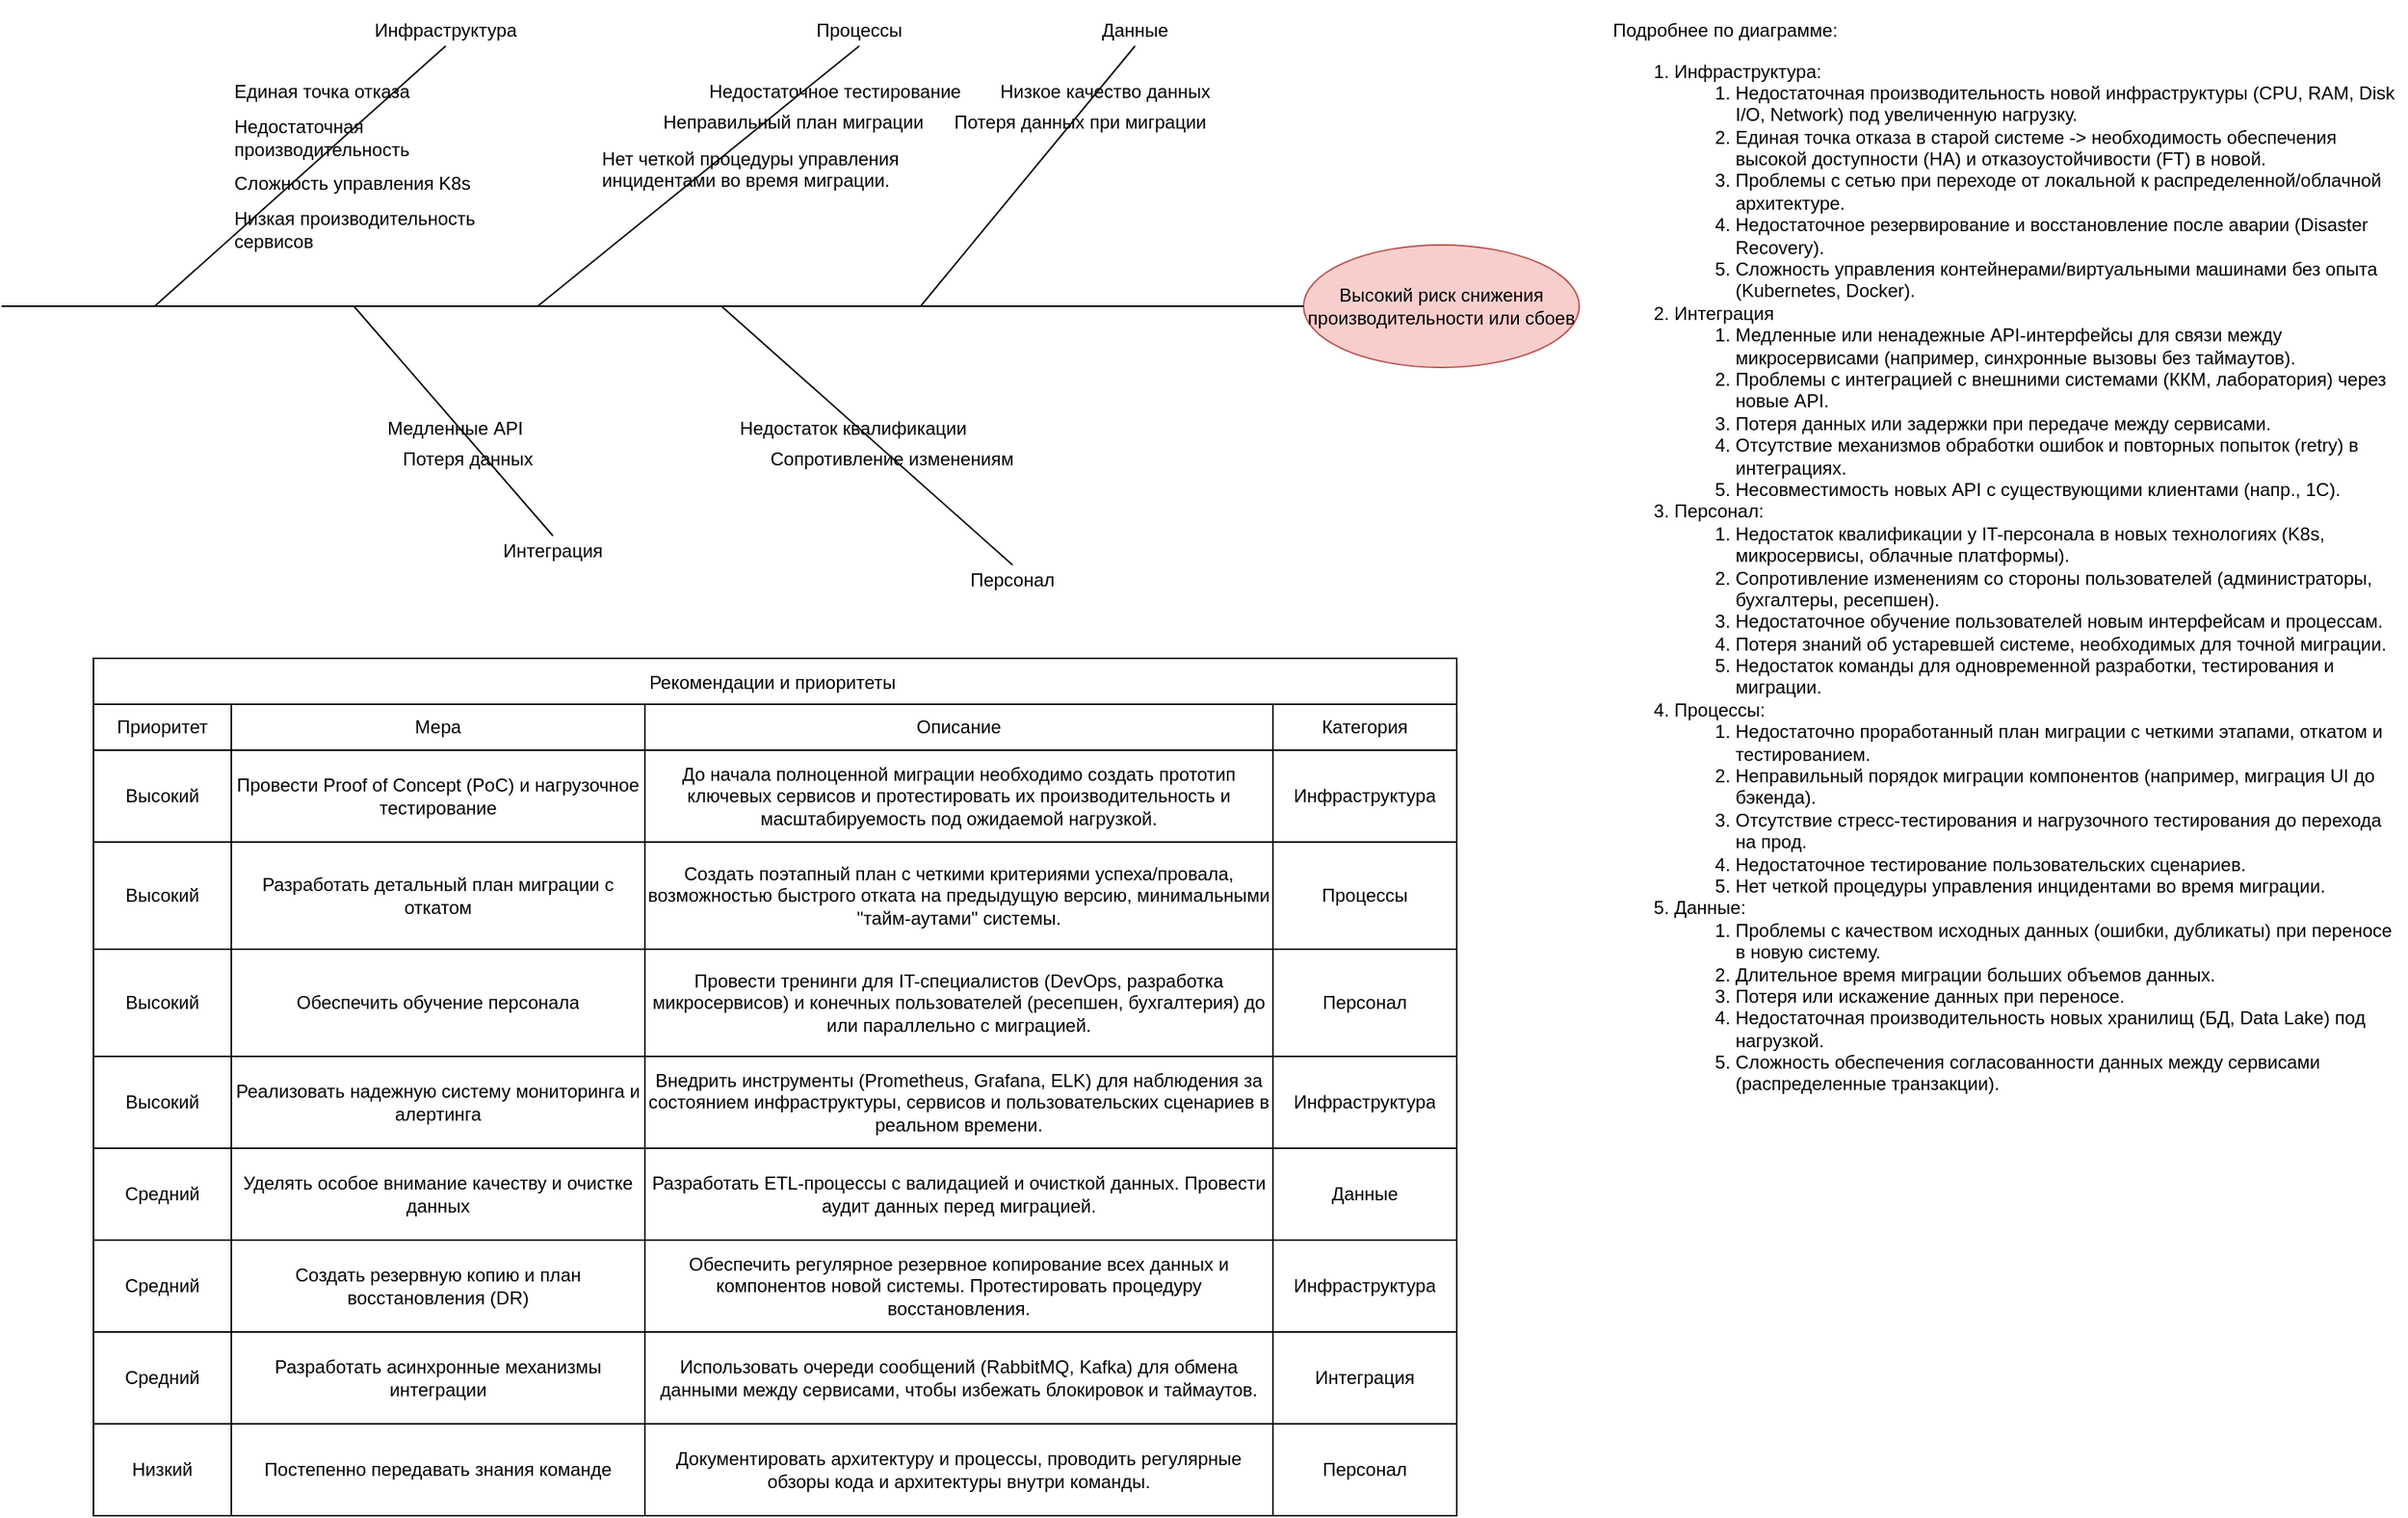 <mxfile version="27.0.9">
  <diagram name="Медикаменте DFD Уровень 0 - As-Is" id="zt_YC4gq5gb2jBFVroi1">
    <mxGraphModel dx="1968" dy="1304" grid="1" gridSize="10" guides="1" tooltips="1" connect="1" arrows="1" fold="1" page="1" pageScale="1" pageWidth="827" pageHeight="1169" math="0" shadow="0">
      <root>
        <mxCell id="0" />
        <mxCell id="1" parent="0" />
        <mxCell id="5ifu0JlBtwIxs7Ys6Q85-1" value="Высокий риск снижения производительности или сбоев" style="ellipse;whiteSpace=wrap;html=1;fillColor=#f8cecc;strokeColor=#b85450;" vertex="1" parent="1">
          <mxGeometry x="870" y="220" width="180" height="80" as="geometry" />
        </mxCell>
        <mxCell id="5ifu0JlBtwIxs7Ys6Q85-2" value="" style="endArrow=none;html=1;" edge="1" parent="1">
          <mxGeometry width="50" height="50" relative="1" as="geometry">
            <mxPoint x="20" y="260" as="sourcePoint" />
            <mxPoint x="870" y="260" as="targetPoint" />
          </mxGeometry>
        </mxCell>
        <mxCell id="5ifu0JlBtwIxs7Ys6Q85-3" value="" style="endArrow=none;html=1;entryX=0.5;entryY=1;entryDx=0;entryDy=0;" edge="1" parent="1" target="5ifu0JlBtwIxs7Ys6Q85-4">
          <mxGeometry width="50" height="50" relative="1" as="geometry">
            <mxPoint x="120" y="260" as="sourcePoint" />
            <mxPoint x="320" y="120" as="targetPoint" />
          </mxGeometry>
        </mxCell>
        <mxCell id="5ifu0JlBtwIxs7Ys6Q85-4" value="Инфраструктура" style="text;html=1;strokeColor=none;fillColor=none;align=center;verticalAlign=middle;whiteSpace=wrap;rounded=0;" vertex="1" parent="1">
          <mxGeometry x="260" y="70" width="100" height="20" as="geometry" />
        </mxCell>
        <mxCell id="5ifu0JlBtwIxs7Ys6Q85-5" value="Недостаточная производительность" style="text;html=1;strokeColor=none;fillColor=none;align=left;verticalAlign=middle;whiteSpace=wrap;rounded=0;" vertex="1" parent="1">
          <mxGeometry x="170" y="140" width="180" height="20" as="geometry" />
        </mxCell>
        <mxCell id="5ifu0JlBtwIxs7Ys6Q85-6" value="Единая точка отказа" style="text;html=1;strokeColor=none;fillColor=none;align=left;verticalAlign=middle;whiteSpace=wrap;rounded=0;" vertex="1" parent="1">
          <mxGeometry x="170" y="110" width="180" height="20" as="geometry" />
        </mxCell>
        <mxCell id="5ifu0JlBtwIxs7Ys6Q85-7" value="Сложность управления K8s" style="text;html=1;strokeColor=none;fillColor=none;align=left;verticalAlign=middle;whiteSpace=wrap;rounded=0;" vertex="1" parent="1">
          <mxGeometry x="170" y="170" width="180" height="20" as="geometry" />
        </mxCell>
        <mxCell id="5ifu0JlBtwIxs7Ys6Q85-10" value="Низкая производительность сервисов" style="text;html=1;strokeColor=none;fillColor=none;align=left;verticalAlign=middle;whiteSpace=wrap;rounded=0;" vertex="1" parent="1">
          <mxGeometry x="170" y="200" width="180" height="20" as="geometry" />
        </mxCell>
        <mxCell id="5ifu0JlBtwIxs7Ys6Q85-12" value="" style="endArrow=none;html=1;entryX=0.5;entryY=0;entryDx=0;entryDy=0;" edge="1" parent="1" target="5ifu0JlBtwIxs7Ys6Q85-13">
          <mxGeometry width="50" height="50" relative="1" as="geometry">
            <mxPoint x="250" y="260" as="sourcePoint" />
            <mxPoint x="380" y="380" as="targetPoint" />
          </mxGeometry>
        </mxCell>
        <mxCell id="5ifu0JlBtwIxs7Ys6Q85-13" value="Интеграция" style="text;html=1;strokeColor=none;fillColor=none;align=center;verticalAlign=middle;whiteSpace=wrap;rounded=0;" vertex="1" parent="1">
          <mxGeometry x="330" y="410" width="100" height="20" as="geometry" />
        </mxCell>
        <mxCell id="5ifu0JlBtwIxs7Ys6Q85-14" value="Медленные API" style="text;html=1;strokeColor=none;fillColor=none;align=left;verticalAlign=middle;whiteSpace=wrap;rounded=0;" vertex="1" parent="1">
          <mxGeometry x="270" y="330" width="180" height="20" as="geometry" />
        </mxCell>
        <mxCell id="5ifu0JlBtwIxs7Ys6Q85-15" value="Потеря данных" style="text;html=1;strokeColor=none;fillColor=none;align=left;verticalAlign=middle;whiteSpace=wrap;rounded=0;" vertex="1" parent="1">
          <mxGeometry x="280" y="350" width="180" height="20" as="geometry" />
        </mxCell>
        <mxCell id="5ifu0JlBtwIxs7Ys6Q85-16" value="" style="endArrow=none;html=1;entryX=0.5;entryY=0;entryDx=0;entryDy=0;" edge="1" parent="1" target="5ifu0JlBtwIxs7Ys6Q85-17">
          <mxGeometry width="50" height="50" relative="1" as="geometry">
            <mxPoint x="490" y="260" as="sourcePoint" />
            <mxPoint x="620" y="500" as="targetPoint" />
          </mxGeometry>
        </mxCell>
        <mxCell id="5ifu0JlBtwIxs7Ys6Q85-17" value="Персонал" style="text;html=1;strokeColor=none;fillColor=none;align=center;verticalAlign=middle;whiteSpace=wrap;rounded=0;" vertex="1" parent="1">
          <mxGeometry x="630" y="429" width="100" height="20" as="geometry" />
        </mxCell>
        <mxCell id="5ifu0JlBtwIxs7Ys6Q85-18" value="Недостаток квалификации" style="text;html=1;strokeColor=none;fillColor=none;align=left;verticalAlign=middle;whiteSpace=wrap;rounded=0;" vertex="1" parent="1">
          <mxGeometry x="500" y="330" width="180" height="20" as="geometry" />
        </mxCell>
        <mxCell id="5ifu0JlBtwIxs7Ys6Q85-19" value="Сопротивление изменениям" style="text;html=1;strokeColor=none;fillColor=none;align=left;verticalAlign=middle;whiteSpace=wrap;rounded=0;" vertex="1" parent="1">
          <mxGeometry x="520" y="350" width="180" height="20" as="geometry" />
        </mxCell>
        <mxCell id="5ifu0JlBtwIxs7Ys6Q85-20" value="" style="endArrow=none;html=1;entryX=0.5;entryY=1;entryDx=0;entryDy=0;" edge="1" parent="1" target="5ifu0JlBtwIxs7Ys6Q85-21">
          <mxGeometry width="50" height="50" relative="1" as="geometry">
            <mxPoint x="370" y="260" as="sourcePoint" />
            <mxPoint x="720" y="120" as="targetPoint" />
          </mxGeometry>
        </mxCell>
        <mxCell id="5ifu0JlBtwIxs7Ys6Q85-21" value="Процессы" style="text;html=1;strokeColor=none;fillColor=none;align=center;verticalAlign=middle;whiteSpace=wrap;rounded=0;" vertex="1" parent="1">
          <mxGeometry x="530" y="70" width="100" height="20" as="geometry" />
        </mxCell>
        <mxCell id="5ifu0JlBtwIxs7Ys6Q85-22" value="Неправильный план миграции" style="text;html=1;strokeColor=none;fillColor=none;align=left;verticalAlign=middle;whiteSpace=wrap;rounded=0;" vertex="1" parent="1">
          <mxGeometry x="450" y="130" width="180" height="20" as="geometry" />
        </mxCell>
        <mxCell id="5ifu0JlBtwIxs7Ys6Q85-23" value="Недостаточное тестирование" style="text;html=1;strokeColor=none;fillColor=none;align=left;verticalAlign=middle;whiteSpace=wrap;rounded=0;" vertex="1" parent="1">
          <mxGeometry x="480" y="110" width="180" height="20" as="geometry" />
        </mxCell>
        <mxCell id="5ifu0JlBtwIxs7Ys6Q85-24" value="" style="endArrow=none;html=1;entryX=0.5;entryY=1;entryDx=0;entryDy=0;" edge="1" parent="1" target="5ifu0JlBtwIxs7Ys6Q85-25">
          <mxGeometry width="50" height="50" relative="1" as="geometry">
            <mxPoint x="620" y="260" as="sourcePoint" />
            <mxPoint x="820" y="20" as="targetPoint" />
          </mxGeometry>
        </mxCell>
        <mxCell id="5ifu0JlBtwIxs7Ys6Q85-25" value="Данные" style="text;html=1;strokeColor=none;fillColor=none;align=center;verticalAlign=middle;whiteSpace=wrap;rounded=0;" vertex="1" parent="1">
          <mxGeometry x="710" y="70" width="100" height="20" as="geometry" />
        </mxCell>
        <mxCell id="5ifu0JlBtwIxs7Ys6Q85-26" value="Низкое качество данных" style="text;html=1;strokeColor=none;fillColor=none;align=left;verticalAlign=middle;whiteSpace=wrap;rounded=0;" vertex="1" parent="1">
          <mxGeometry x="670" y="110" width="180" height="20" as="geometry" />
        </mxCell>
        <mxCell id="5ifu0JlBtwIxs7Ys6Q85-27" value="Потеря данных при миграции" style="text;html=1;strokeColor=none;fillColor=none;align=left;verticalAlign=middle;whiteSpace=wrap;rounded=0;" vertex="1" parent="1">
          <mxGeometry x="640" y="130" width="180" height="20" as="geometry" />
        </mxCell>
        <mxCell id="5ifu0JlBtwIxs7Ys6Q85-30" value="Нет четкой процедуры управления инцидентами во время миграции." style="text;whiteSpace=wrap;" vertex="1" parent="1">
          <mxGeometry x="410" y="150" width="230" height="40" as="geometry" />
        </mxCell>
        <mxCell id="5ifu0JlBtwIxs7Ys6Q85-31" value="Подробнее по диаграмме:&lt;div&gt;&lt;ol&gt;&lt;li&gt;&lt;span style=&quot;background-color: transparent; color: light-dark(rgb(0, 0, 0), rgb(255, 255, 255));&quot;&gt;Инфраструктура:&lt;/span&gt;&lt;/li&gt;&lt;ol&gt;&lt;li&gt;Недостаточная производительность новой инфраструктуры (CPU, RAM, Disk I/O, Network) под увеличенную нагрузку.&lt;/li&gt;&lt;li&gt;Единая точка отказа в старой системе -&amp;gt; необходимость обеспечения высокой доступности (HA) и отказоустойчивости (FT) в новой.&lt;/li&gt;&lt;li&gt;Проблемы с сетью при переходе от локальной к распределенной/облачной архитектуре.&lt;/li&gt;&lt;li&gt;Недостаточное резервирование и восстановление после аварии (Disaster Recovery).&lt;/li&gt;&lt;li&gt;Сложность управления контейнерами/виртуальными машинами без опыта (Kubernetes, Docker).&lt;/li&gt;&lt;/ol&gt;&lt;li&gt;Интеграция&lt;/li&gt;&lt;ol&gt;&lt;li&gt;Медленные или ненадежные API-интерфейсы для связи между микросервисами (например, синхронные вызовы без таймаутов).&lt;/li&gt;&lt;li&gt;Проблемы с интеграцией с внешними системами (ККМ, лаборатория) через новые API.&lt;/li&gt;&lt;li&gt;Потеря данных или задержки при передаче между сервисами.&lt;/li&gt;&lt;li&gt;Отсутствие механизмов обработки ошибок и повторных попыток (retry) в интеграциях.&lt;/li&gt;&lt;li&gt;Несовместимость новых API с существующими клиентами (напр., 1С).&lt;/li&gt;&lt;/ol&gt;&lt;li&gt;Персонал:&lt;/li&gt;&lt;ol&gt;&lt;li&gt;Недостаток квалификации у IT-персонала в новых технологиях (K8s, микросервисы, облачные платформы).&lt;/li&gt;&lt;li&gt;Сопротивление изменениям со стороны пользователей (администраторы, бухгалтеры, ресепшен).&lt;/li&gt;&lt;li&gt;Недостаточное обучение пользователей новым интерфейсам и процессам.&lt;/li&gt;&lt;li&gt;Потеря знаний об устаревшей системе, необходимых для точной миграции.&lt;/li&gt;&lt;li&gt;Недостаток команды для одновременной разработки, тестирования и миграции.&lt;/li&gt;&lt;/ol&gt;&lt;li&gt;Процессы:&lt;/li&gt;&lt;ol&gt;&lt;li&gt;Недостаточно проработанный план миграции с четкими этапами, откатом и тестированием.&lt;/li&gt;&lt;li&gt;Неправильный порядок миграции компонентов (например, миграция UI до бэкенда).&lt;/li&gt;&lt;li&gt;Отсутствие стресс-тестирования и нагрузочного тестирования до перехода на прод.&lt;/li&gt;&lt;li&gt;Недостаточное тестирование пользовательских сценариев.&lt;/li&gt;&lt;li&gt;Нет четкой процедуры управления инцидентами во время миграции.&lt;/li&gt;&lt;/ol&gt;&lt;li&gt;Данные:&lt;/li&gt;&lt;ol&gt;&lt;li&gt;Проблемы с качеством исходных данных (ошибки, дубликаты) при переносе в новую систему.&lt;/li&gt;&lt;li&gt;Длительное время миграции больших объемов данных.&lt;/li&gt;&lt;li&gt;Потеря или искажение данных при переносе.&lt;/li&gt;&lt;li&gt;Недостаточная производительность новых хранилищ (БД, Data Lake) под нагрузкой.&lt;/li&gt;&lt;li&gt;Сложность обеспечения согласованности данных между сервисами (распределенные транзакции).&lt;/li&gt;&lt;/ol&gt;&lt;/ol&gt;&lt;/div&gt;" style="text;html=1;align=left;verticalAlign=middle;whiteSpace=wrap;rounded=0;" vertex="1" parent="1">
          <mxGeometry x="1070" y="60" width="520" height="740" as="geometry" />
        </mxCell>
        <mxCell id="5ifu0JlBtwIxs7Ys6Q85-34" value="Рекомендации и приоритеты " style="shape=table;startSize=30;container=1;collapsible=0;childLayout=tableLayout;strokeColor=default;fontSize=12;" vertex="1" parent="1">
          <mxGeometry x="80" y="490" width="890" height="560" as="geometry" />
        </mxCell>
        <mxCell id="5ifu0JlBtwIxs7Ys6Q85-35" value="" style="shape=tableRow;horizontal=0;startSize=0;swimlaneHead=0;swimlaneBody=0;strokeColor=inherit;top=0;left=0;bottom=0;right=0;collapsible=0;dropTarget=0;fillColor=none;points=[[0,0.5],[1,0.5]];portConstraint=eastwest;fontSize=12;" vertex="1" parent="5ifu0JlBtwIxs7Ys6Q85-34">
          <mxGeometry y="30" width="890" height="30" as="geometry" />
        </mxCell>
        <mxCell id="5ifu0JlBtwIxs7Ys6Q85-36" value="Приоритет" style="shape=partialRectangle;html=1;whiteSpace=wrap;connectable=0;strokeColor=inherit;overflow=hidden;fillColor=none;top=0;left=0;bottom=0;right=0;pointerEvents=1;fontSize=12;" vertex="1" parent="5ifu0JlBtwIxs7Ys6Q85-35">
          <mxGeometry width="90" height="30" as="geometry">
            <mxRectangle width="90" height="30" as="alternateBounds" />
          </mxGeometry>
        </mxCell>
        <mxCell id="5ifu0JlBtwIxs7Ys6Q85-37" value="Мера" style="shape=partialRectangle;html=1;whiteSpace=wrap;connectable=0;strokeColor=inherit;overflow=hidden;fillColor=none;top=0;left=0;bottom=0;right=0;pointerEvents=1;fontSize=12;" vertex="1" parent="5ifu0JlBtwIxs7Ys6Q85-35">
          <mxGeometry x="90" width="270" height="30" as="geometry">
            <mxRectangle width="270" height="30" as="alternateBounds" />
          </mxGeometry>
        </mxCell>
        <mxCell id="5ifu0JlBtwIxs7Ys6Q85-38" value="Описание" style="shape=partialRectangle;html=1;whiteSpace=wrap;connectable=0;strokeColor=inherit;overflow=hidden;fillColor=none;top=0;left=0;bottom=0;right=0;pointerEvents=1;fontSize=12;" vertex="1" parent="5ifu0JlBtwIxs7Ys6Q85-35">
          <mxGeometry x="360" width="410" height="30" as="geometry">
            <mxRectangle width="410" height="30" as="alternateBounds" />
          </mxGeometry>
        </mxCell>
        <mxCell id="5ifu0JlBtwIxs7Ys6Q85-59" value="Категория" style="shape=partialRectangle;html=1;whiteSpace=wrap;connectable=0;strokeColor=inherit;overflow=hidden;fillColor=none;top=0;left=0;bottom=0;right=0;pointerEvents=1;fontSize=12;" vertex="1" parent="5ifu0JlBtwIxs7Ys6Q85-35">
          <mxGeometry x="770" width="120" height="30" as="geometry">
            <mxRectangle width="120" height="30" as="alternateBounds" />
          </mxGeometry>
        </mxCell>
        <mxCell id="5ifu0JlBtwIxs7Ys6Q85-47" value="" style="shape=tableRow;horizontal=0;startSize=0;swimlaneHead=0;swimlaneBody=0;strokeColor=inherit;top=0;left=0;bottom=0;right=0;collapsible=0;dropTarget=0;fillColor=none;points=[[0,0.5],[1,0.5]];portConstraint=eastwest;fontSize=12;" vertex="1" parent="5ifu0JlBtwIxs7Ys6Q85-34">
          <mxGeometry y="60" width="890" height="60" as="geometry" />
        </mxCell>
        <mxCell id="5ifu0JlBtwIxs7Ys6Q85-48" value="Высокий" style="shape=partialRectangle;html=1;whiteSpace=wrap;connectable=0;strokeColor=inherit;overflow=hidden;fillColor=none;top=0;left=0;bottom=0;right=0;pointerEvents=1;fontSize=12;" vertex="1" parent="5ifu0JlBtwIxs7Ys6Q85-47">
          <mxGeometry width="90" height="60" as="geometry">
            <mxRectangle width="90" height="60" as="alternateBounds" />
          </mxGeometry>
        </mxCell>
        <mxCell id="5ifu0JlBtwIxs7Ys6Q85-49" value="&lt;div&gt;Провести Proof of Concept (PoC) и нагрузочное тестирование&lt;/div&gt;" style="shape=partialRectangle;html=1;whiteSpace=wrap;connectable=0;strokeColor=inherit;overflow=hidden;fillColor=none;top=0;left=0;bottom=0;right=0;pointerEvents=1;fontSize=12;" vertex="1" parent="5ifu0JlBtwIxs7Ys6Q85-47">
          <mxGeometry x="90" width="270" height="60" as="geometry">
            <mxRectangle width="270" height="60" as="alternateBounds" />
          </mxGeometry>
        </mxCell>
        <mxCell id="5ifu0JlBtwIxs7Ys6Q85-50" value="До начала полноценной миграции необходимо создать прототип ключевых сервисов и протестировать их производительность и масштабируемость под ожидаемой нагрузкой." style="shape=partialRectangle;html=1;whiteSpace=wrap;connectable=0;strokeColor=inherit;overflow=hidden;fillColor=none;top=0;left=0;bottom=0;right=0;pointerEvents=1;fontSize=12;" vertex="1" parent="5ifu0JlBtwIxs7Ys6Q85-47">
          <mxGeometry x="360" width="410" height="60" as="geometry">
            <mxRectangle width="410" height="60" as="alternateBounds" />
          </mxGeometry>
        </mxCell>
        <mxCell id="5ifu0JlBtwIxs7Ys6Q85-60" value="Инфраструктура" style="shape=partialRectangle;html=1;whiteSpace=wrap;connectable=0;strokeColor=inherit;overflow=hidden;fillColor=none;top=0;left=0;bottom=0;right=0;pointerEvents=1;fontSize=12;" vertex="1" parent="5ifu0JlBtwIxs7Ys6Q85-47">
          <mxGeometry x="770" width="120" height="60" as="geometry">
            <mxRectangle width="120" height="60" as="alternateBounds" />
          </mxGeometry>
        </mxCell>
        <mxCell id="5ifu0JlBtwIxs7Ys6Q85-39" value="" style="shape=tableRow;horizontal=0;startSize=0;swimlaneHead=0;swimlaneBody=0;strokeColor=inherit;top=0;left=0;bottom=0;right=0;collapsible=0;dropTarget=0;fillColor=none;points=[[0,0.5],[1,0.5]];portConstraint=eastwest;fontSize=12;" vertex="1" parent="5ifu0JlBtwIxs7Ys6Q85-34">
          <mxGeometry y="120" width="890" height="70" as="geometry" />
        </mxCell>
        <mxCell id="5ifu0JlBtwIxs7Ys6Q85-40" value="Высокий" style="shape=partialRectangle;html=1;whiteSpace=wrap;connectable=0;strokeColor=inherit;overflow=hidden;fillColor=none;top=0;left=0;bottom=0;right=0;pointerEvents=1;fontSize=12;" vertex="1" parent="5ifu0JlBtwIxs7Ys6Q85-39">
          <mxGeometry width="90" height="70" as="geometry">
            <mxRectangle width="90" height="70" as="alternateBounds" />
          </mxGeometry>
        </mxCell>
        <mxCell id="5ifu0JlBtwIxs7Ys6Q85-41" value="&lt;div&gt;Разработать детальный план миграции с откатом&lt;/div&gt;" style="shape=partialRectangle;html=1;whiteSpace=wrap;connectable=0;strokeColor=inherit;overflow=hidden;fillColor=none;top=0;left=0;bottom=0;right=0;pointerEvents=1;fontSize=12;" vertex="1" parent="5ifu0JlBtwIxs7Ys6Q85-39">
          <mxGeometry x="90" width="270" height="70" as="geometry">
            <mxRectangle width="270" height="70" as="alternateBounds" />
          </mxGeometry>
        </mxCell>
        <mxCell id="5ifu0JlBtwIxs7Ys6Q85-42" value="&lt;div&gt;Создать поэтапный план с четкими критериями успеха/провала, возможностью быстрого отката на предыдущую версию, минимальными &quot;тайм-аутами&quot; системы.&lt;/div&gt;" style="shape=partialRectangle;html=1;whiteSpace=wrap;connectable=0;strokeColor=inherit;overflow=hidden;fillColor=none;top=0;left=0;bottom=0;right=0;pointerEvents=1;fontSize=12;" vertex="1" parent="5ifu0JlBtwIxs7Ys6Q85-39">
          <mxGeometry x="360" width="410" height="70" as="geometry">
            <mxRectangle width="410" height="70" as="alternateBounds" />
          </mxGeometry>
        </mxCell>
        <mxCell id="5ifu0JlBtwIxs7Ys6Q85-61" value="Процессы" style="shape=partialRectangle;html=1;whiteSpace=wrap;connectable=0;strokeColor=inherit;overflow=hidden;fillColor=none;top=0;left=0;bottom=0;right=0;pointerEvents=1;fontSize=12;" vertex="1" parent="5ifu0JlBtwIxs7Ys6Q85-39">
          <mxGeometry x="770" width="120" height="70" as="geometry">
            <mxRectangle width="120" height="70" as="alternateBounds" />
          </mxGeometry>
        </mxCell>
        <mxCell id="5ifu0JlBtwIxs7Ys6Q85-43" value="" style="shape=tableRow;horizontal=0;startSize=0;swimlaneHead=0;swimlaneBody=0;strokeColor=inherit;top=0;left=0;bottom=0;right=0;collapsible=0;dropTarget=0;fillColor=none;points=[[0,0.5],[1,0.5]];portConstraint=eastwest;fontSize=12;" vertex="1" parent="5ifu0JlBtwIxs7Ys6Q85-34">
          <mxGeometry y="190" width="890" height="70" as="geometry" />
        </mxCell>
        <mxCell id="5ifu0JlBtwIxs7Ys6Q85-44" value="Высокий" style="shape=partialRectangle;html=1;whiteSpace=wrap;connectable=0;strokeColor=inherit;overflow=hidden;fillColor=none;top=0;left=0;bottom=0;right=0;pointerEvents=1;fontSize=12;" vertex="1" parent="5ifu0JlBtwIxs7Ys6Q85-43">
          <mxGeometry width="90" height="70" as="geometry">
            <mxRectangle width="90" height="70" as="alternateBounds" />
          </mxGeometry>
        </mxCell>
        <mxCell id="5ifu0JlBtwIxs7Ys6Q85-45" value="&lt;div&gt;Обеспечить обучение персонала&lt;/div&gt;" style="shape=partialRectangle;html=1;whiteSpace=wrap;connectable=0;strokeColor=inherit;overflow=hidden;fillColor=none;top=0;left=0;bottom=0;right=0;pointerEvents=1;fontSize=12;" vertex="1" parent="5ifu0JlBtwIxs7Ys6Q85-43">
          <mxGeometry x="90" width="270" height="70" as="geometry">
            <mxRectangle width="270" height="70" as="alternateBounds" />
          </mxGeometry>
        </mxCell>
        <mxCell id="5ifu0JlBtwIxs7Ys6Q85-46" value="&lt;div&gt;Провести тренинги для IT-специалистов (DevOps, разработка микросервисов) и конечных пользователей (ресепшен, бухгалтерия) до или параллельно с миграцией.&lt;/div&gt;" style="shape=partialRectangle;html=1;whiteSpace=wrap;connectable=0;strokeColor=inherit;overflow=hidden;fillColor=none;top=0;left=0;bottom=0;right=0;pointerEvents=1;fontSize=12;" vertex="1" parent="5ifu0JlBtwIxs7Ys6Q85-43">
          <mxGeometry x="360" width="410" height="70" as="geometry">
            <mxRectangle width="410" height="70" as="alternateBounds" />
          </mxGeometry>
        </mxCell>
        <mxCell id="5ifu0JlBtwIxs7Ys6Q85-62" value="Персонал" style="shape=partialRectangle;html=1;whiteSpace=wrap;connectable=0;strokeColor=inherit;overflow=hidden;fillColor=none;top=0;left=0;bottom=0;right=0;pointerEvents=1;fontSize=12;" vertex="1" parent="5ifu0JlBtwIxs7Ys6Q85-43">
          <mxGeometry x="770" width="120" height="70" as="geometry">
            <mxRectangle width="120" height="70" as="alternateBounds" />
          </mxGeometry>
        </mxCell>
        <mxCell id="5ifu0JlBtwIxs7Ys6Q85-63" value="" style="shape=tableRow;horizontal=0;startSize=0;swimlaneHead=0;swimlaneBody=0;strokeColor=inherit;top=0;left=0;bottom=0;right=0;collapsible=0;dropTarget=0;fillColor=none;points=[[0,0.5],[1,0.5]];portConstraint=eastwest;fontSize=12;" vertex="1" parent="5ifu0JlBtwIxs7Ys6Q85-34">
          <mxGeometry y="260" width="890" height="60" as="geometry" />
        </mxCell>
        <mxCell id="5ifu0JlBtwIxs7Ys6Q85-64" value="Высокий" style="shape=partialRectangle;html=1;whiteSpace=wrap;connectable=0;strokeColor=inherit;overflow=hidden;fillColor=none;top=0;left=0;bottom=0;right=0;pointerEvents=1;fontSize=12;" vertex="1" parent="5ifu0JlBtwIxs7Ys6Q85-63">
          <mxGeometry width="90" height="60" as="geometry">
            <mxRectangle width="90" height="60" as="alternateBounds" />
          </mxGeometry>
        </mxCell>
        <mxCell id="5ifu0JlBtwIxs7Ys6Q85-65" value="&lt;div&gt;Реализовать надежную систему мониторинга и алертинга&lt;/div&gt;" style="shape=partialRectangle;html=1;whiteSpace=wrap;connectable=0;strokeColor=inherit;overflow=hidden;fillColor=none;top=0;left=0;bottom=0;right=0;pointerEvents=1;fontSize=12;" vertex="1" parent="5ifu0JlBtwIxs7Ys6Q85-63">
          <mxGeometry x="90" width="270" height="60" as="geometry">
            <mxRectangle width="270" height="60" as="alternateBounds" />
          </mxGeometry>
        </mxCell>
        <mxCell id="5ifu0JlBtwIxs7Ys6Q85-66" value="&lt;div&gt;Внедрить инструменты (Prometheus, Grafana, ELK) для наблюдения за состоянием инфраструктуры, сервисов и пользовательских сценариев в реальном времени.&lt;/div&gt;" style="shape=partialRectangle;html=1;whiteSpace=wrap;connectable=0;strokeColor=inherit;overflow=hidden;fillColor=none;top=0;left=0;bottom=0;right=0;pointerEvents=1;fontSize=12;" vertex="1" parent="5ifu0JlBtwIxs7Ys6Q85-63">
          <mxGeometry x="360" width="410" height="60" as="geometry">
            <mxRectangle width="410" height="60" as="alternateBounds" />
          </mxGeometry>
        </mxCell>
        <mxCell id="5ifu0JlBtwIxs7Ys6Q85-67" value="Инфраструктура" style="shape=partialRectangle;html=1;whiteSpace=wrap;connectable=0;strokeColor=inherit;overflow=hidden;fillColor=none;top=0;left=0;bottom=0;right=0;pointerEvents=1;fontSize=12;" vertex="1" parent="5ifu0JlBtwIxs7Ys6Q85-63">
          <mxGeometry x="770" width="120" height="60" as="geometry">
            <mxRectangle width="120" height="60" as="alternateBounds" />
          </mxGeometry>
        </mxCell>
        <mxCell id="5ifu0JlBtwIxs7Ys6Q85-68" value="" style="shape=tableRow;horizontal=0;startSize=0;swimlaneHead=0;swimlaneBody=0;strokeColor=inherit;top=0;left=0;bottom=0;right=0;collapsible=0;dropTarget=0;fillColor=none;points=[[0,0.5],[1,0.5]];portConstraint=eastwest;fontSize=12;" vertex="1" parent="5ifu0JlBtwIxs7Ys6Q85-34">
          <mxGeometry y="320" width="890" height="60" as="geometry" />
        </mxCell>
        <mxCell id="5ifu0JlBtwIxs7Ys6Q85-69" value="Средний" style="shape=partialRectangle;html=1;whiteSpace=wrap;connectable=0;strokeColor=inherit;overflow=hidden;fillColor=none;top=0;left=0;bottom=0;right=0;pointerEvents=1;fontSize=12;" vertex="1" parent="5ifu0JlBtwIxs7Ys6Q85-68">
          <mxGeometry width="90" height="60" as="geometry">
            <mxRectangle width="90" height="60" as="alternateBounds" />
          </mxGeometry>
        </mxCell>
        <mxCell id="5ifu0JlBtwIxs7Ys6Q85-70" value="&lt;div&gt;Уделять особое внимание качеству и очистке данных&lt;/div&gt;" style="shape=partialRectangle;html=1;whiteSpace=wrap;connectable=0;strokeColor=inherit;overflow=hidden;fillColor=none;top=0;left=0;bottom=0;right=0;pointerEvents=1;fontSize=12;" vertex="1" parent="5ifu0JlBtwIxs7Ys6Q85-68">
          <mxGeometry x="90" width="270" height="60" as="geometry">
            <mxRectangle width="270" height="60" as="alternateBounds" />
          </mxGeometry>
        </mxCell>
        <mxCell id="5ifu0JlBtwIxs7Ys6Q85-71" value="&lt;div&gt;Разработать ETL-процессы с валидацией и очисткой данных. Провести аудит данных перед миграцией.&lt;/div&gt;" style="shape=partialRectangle;html=1;whiteSpace=wrap;connectable=0;strokeColor=inherit;overflow=hidden;fillColor=none;top=0;left=0;bottom=0;right=0;pointerEvents=1;fontSize=12;" vertex="1" parent="5ifu0JlBtwIxs7Ys6Q85-68">
          <mxGeometry x="360" width="410" height="60" as="geometry">
            <mxRectangle width="410" height="60" as="alternateBounds" />
          </mxGeometry>
        </mxCell>
        <mxCell id="5ifu0JlBtwIxs7Ys6Q85-72" value="Данные" style="shape=partialRectangle;html=1;whiteSpace=wrap;connectable=0;strokeColor=inherit;overflow=hidden;fillColor=none;top=0;left=0;bottom=0;right=0;pointerEvents=1;fontSize=12;" vertex="1" parent="5ifu0JlBtwIxs7Ys6Q85-68">
          <mxGeometry x="770" width="120" height="60" as="geometry">
            <mxRectangle width="120" height="60" as="alternateBounds" />
          </mxGeometry>
        </mxCell>
        <mxCell id="5ifu0JlBtwIxs7Ys6Q85-73" value="" style="shape=tableRow;horizontal=0;startSize=0;swimlaneHead=0;swimlaneBody=0;strokeColor=inherit;top=0;left=0;bottom=0;right=0;collapsible=0;dropTarget=0;fillColor=none;points=[[0,0.5],[1,0.5]];portConstraint=eastwest;fontSize=12;" vertex="1" parent="5ifu0JlBtwIxs7Ys6Q85-34">
          <mxGeometry y="380" width="890" height="60" as="geometry" />
        </mxCell>
        <mxCell id="5ifu0JlBtwIxs7Ys6Q85-74" value="Средний" style="shape=partialRectangle;html=1;whiteSpace=wrap;connectable=0;strokeColor=inherit;overflow=hidden;fillColor=none;top=0;left=0;bottom=0;right=0;pointerEvents=1;fontSize=12;" vertex="1" parent="5ifu0JlBtwIxs7Ys6Q85-73">
          <mxGeometry width="90" height="60" as="geometry">
            <mxRectangle width="90" height="60" as="alternateBounds" />
          </mxGeometry>
        </mxCell>
        <mxCell id="5ifu0JlBtwIxs7Ys6Q85-75" value="&lt;div&gt;Создать резервную копию и план восстановления (DR)&lt;/div&gt;" style="shape=partialRectangle;html=1;whiteSpace=wrap;connectable=0;strokeColor=inherit;overflow=hidden;fillColor=none;top=0;left=0;bottom=0;right=0;pointerEvents=1;fontSize=12;" vertex="1" parent="5ifu0JlBtwIxs7Ys6Q85-73">
          <mxGeometry x="90" width="270" height="60" as="geometry">
            <mxRectangle width="270" height="60" as="alternateBounds" />
          </mxGeometry>
        </mxCell>
        <mxCell id="5ifu0JlBtwIxs7Ys6Q85-76" value="&lt;div&gt;Обеспечить регулярное резервное копирование всех данных и компонентов новой системы. Протестировать процедуру восстановления.&lt;/div&gt;" style="shape=partialRectangle;html=1;whiteSpace=wrap;connectable=0;strokeColor=inherit;overflow=hidden;fillColor=none;top=0;left=0;bottom=0;right=0;pointerEvents=1;fontSize=12;" vertex="1" parent="5ifu0JlBtwIxs7Ys6Q85-73">
          <mxGeometry x="360" width="410" height="60" as="geometry">
            <mxRectangle width="410" height="60" as="alternateBounds" />
          </mxGeometry>
        </mxCell>
        <mxCell id="5ifu0JlBtwIxs7Ys6Q85-77" value="Инфраструктура" style="shape=partialRectangle;html=1;whiteSpace=wrap;connectable=0;strokeColor=inherit;overflow=hidden;fillColor=none;top=0;left=0;bottom=0;right=0;pointerEvents=1;fontSize=12;" vertex="1" parent="5ifu0JlBtwIxs7Ys6Q85-73">
          <mxGeometry x="770" width="120" height="60" as="geometry">
            <mxRectangle width="120" height="60" as="alternateBounds" />
          </mxGeometry>
        </mxCell>
        <mxCell id="5ifu0JlBtwIxs7Ys6Q85-78" value="" style="shape=tableRow;horizontal=0;startSize=0;swimlaneHead=0;swimlaneBody=0;strokeColor=inherit;top=0;left=0;bottom=0;right=0;collapsible=0;dropTarget=0;fillColor=none;points=[[0,0.5],[1,0.5]];portConstraint=eastwest;fontSize=12;" vertex="1" parent="5ifu0JlBtwIxs7Ys6Q85-34">
          <mxGeometry y="440" width="890" height="60" as="geometry" />
        </mxCell>
        <mxCell id="5ifu0JlBtwIxs7Ys6Q85-79" value="Средний" style="shape=partialRectangle;html=1;whiteSpace=wrap;connectable=0;strokeColor=inherit;overflow=hidden;fillColor=none;top=0;left=0;bottom=0;right=0;pointerEvents=1;fontSize=12;" vertex="1" parent="5ifu0JlBtwIxs7Ys6Q85-78">
          <mxGeometry width="90" height="60" as="geometry">
            <mxRectangle width="90" height="60" as="alternateBounds" />
          </mxGeometry>
        </mxCell>
        <mxCell id="5ifu0JlBtwIxs7Ys6Q85-80" value="&lt;div&gt;Разработать асинхронные механизмы интеграции&lt;/div&gt;" style="shape=partialRectangle;html=1;whiteSpace=wrap;connectable=0;strokeColor=inherit;overflow=hidden;fillColor=none;top=0;left=0;bottom=0;right=0;pointerEvents=1;fontSize=12;" vertex="1" parent="5ifu0JlBtwIxs7Ys6Q85-78">
          <mxGeometry x="90" width="270" height="60" as="geometry">
            <mxRectangle width="270" height="60" as="alternateBounds" />
          </mxGeometry>
        </mxCell>
        <mxCell id="5ifu0JlBtwIxs7Ys6Q85-81" value="&lt;div&gt;Использовать очереди сообщений (RabbitMQ, Kafka) для обмена данными между сервисами, чтобы избежать блокировок и таймаутов.&lt;/div&gt;" style="shape=partialRectangle;html=1;whiteSpace=wrap;connectable=0;strokeColor=inherit;overflow=hidden;fillColor=none;top=0;left=0;bottom=0;right=0;pointerEvents=1;fontSize=12;" vertex="1" parent="5ifu0JlBtwIxs7Ys6Q85-78">
          <mxGeometry x="360" width="410" height="60" as="geometry">
            <mxRectangle width="410" height="60" as="alternateBounds" />
          </mxGeometry>
        </mxCell>
        <mxCell id="5ifu0JlBtwIxs7Ys6Q85-82" value="Интеграция" style="shape=partialRectangle;html=1;whiteSpace=wrap;connectable=0;strokeColor=inherit;overflow=hidden;fillColor=none;top=0;left=0;bottom=0;right=0;pointerEvents=1;fontSize=12;" vertex="1" parent="5ifu0JlBtwIxs7Ys6Q85-78">
          <mxGeometry x="770" width="120" height="60" as="geometry">
            <mxRectangle width="120" height="60" as="alternateBounds" />
          </mxGeometry>
        </mxCell>
        <mxCell id="5ifu0JlBtwIxs7Ys6Q85-84" value="" style="shape=tableRow;horizontal=0;startSize=0;swimlaneHead=0;swimlaneBody=0;strokeColor=inherit;top=0;left=0;bottom=0;right=0;collapsible=0;dropTarget=0;fillColor=none;points=[[0,0.5],[1,0.5]];portConstraint=eastwest;fontSize=12;" vertex="1" parent="5ifu0JlBtwIxs7Ys6Q85-34">
          <mxGeometry y="500" width="890" height="60" as="geometry" />
        </mxCell>
        <mxCell id="5ifu0JlBtwIxs7Ys6Q85-85" value="Низкий" style="shape=partialRectangle;html=1;whiteSpace=wrap;connectable=0;strokeColor=inherit;overflow=hidden;fillColor=none;top=0;left=0;bottom=0;right=0;pointerEvents=1;fontSize=12;" vertex="1" parent="5ifu0JlBtwIxs7Ys6Q85-84">
          <mxGeometry width="90" height="60" as="geometry">
            <mxRectangle width="90" height="60" as="alternateBounds" />
          </mxGeometry>
        </mxCell>
        <mxCell id="5ifu0JlBtwIxs7Ys6Q85-86" value="&lt;div&gt;Постепенно передавать знания команде&lt;/div&gt;" style="shape=partialRectangle;html=1;whiteSpace=wrap;connectable=0;strokeColor=inherit;overflow=hidden;fillColor=none;top=0;left=0;bottom=0;right=0;pointerEvents=1;fontSize=12;" vertex="1" parent="5ifu0JlBtwIxs7Ys6Q85-84">
          <mxGeometry x="90" width="270" height="60" as="geometry">
            <mxRectangle width="270" height="60" as="alternateBounds" />
          </mxGeometry>
        </mxCell>
        <mxCell id="5ifu0JlBtwIxs7Ys6Q85-87" value="&lt;div&gt;Документировать архитектуру и процессы, проводить регулярные обзоры кода и архитектуры внутри команды.&lt;/div&gt;" style="shape=partialRectangle;html=1;whiteSpace=wrap;connectable=0;strokeColor=inherit;overflow=hidden;fillColor=none;top=0;left=0;bottom=0;right=0;pointerEvents=1;fontSize=12;" vertex="1" parent="5ifu0JlBtwIxs7Ys6Q85-84">
          <mxGeometry x="360" width="410" height="60" as="geometry">
            <mxRectangle width="410" height="60" as="alternateBounds" />
          </mxGeometry>
        </mxCell>
        <mxCell id="5ifu0JlBtwIxs7Ys6Q85-88" value="Персонал" style="shape=partialRectangle;html=1;whiteSpace=wrap;connectable=0;strokeColor=inherit;overflow=hidden;fillColor=none;top=0;left=0;bottom=0;right=0;pointerEvents=1;fontSize=12;" vertex="1" parent="5ifu0JlBtwIxs7Ys6Q85-84">
          <mxGeometry x="770" width="120" height="60" as="geometry">
            <mxRectangle width="120" height="60" as="alternateBounds" />
          </mxGeometry>
        </mxCell>
      </root>
    </mxGraphModel>
  </diagram>
</mxfile>
